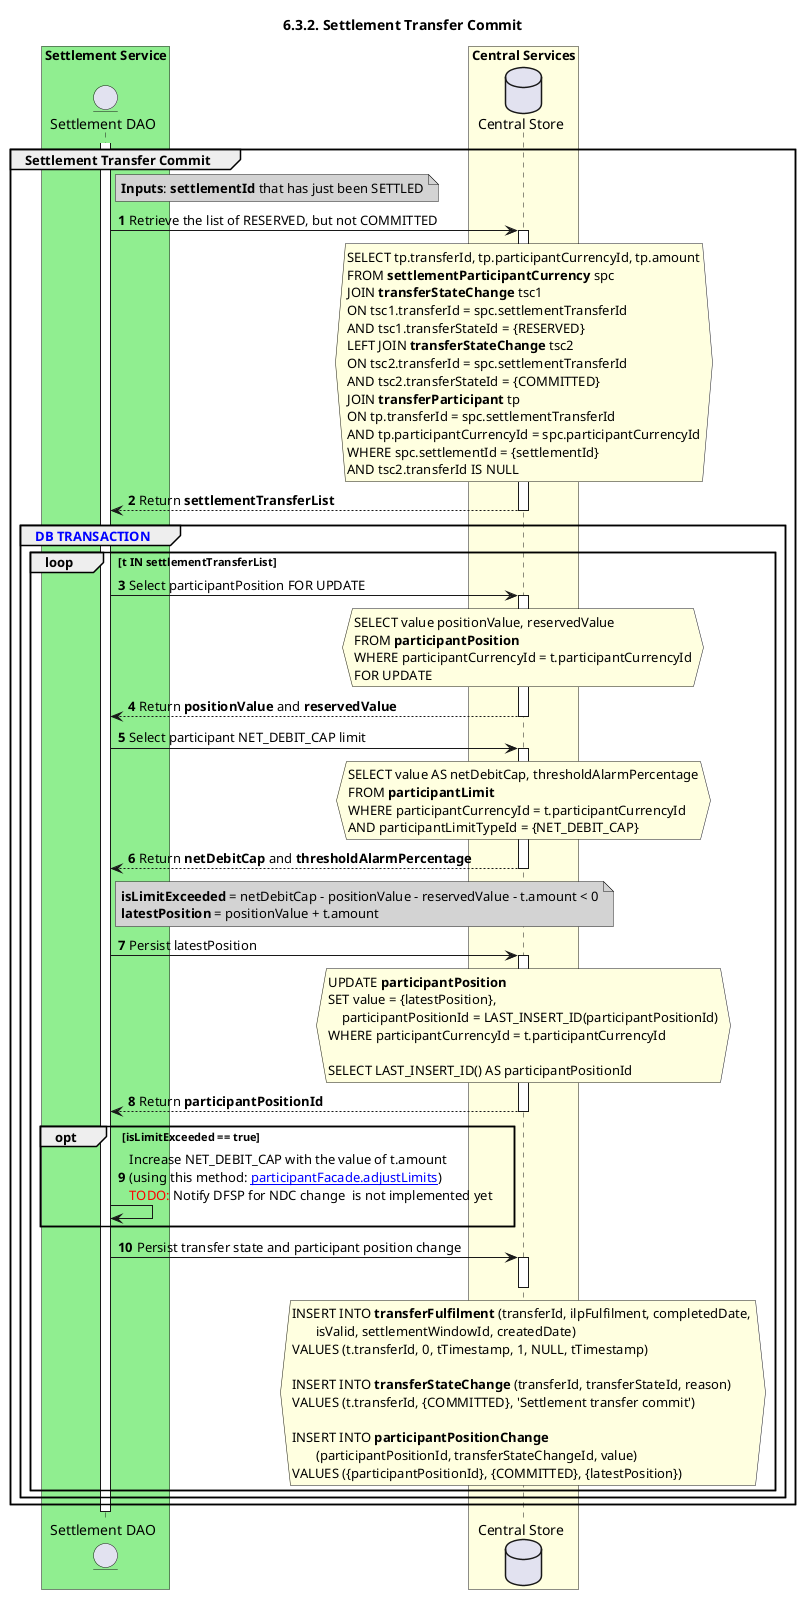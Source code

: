 @startuml
' declate title
title 6.3.2. Settlement Transfer Commit
autonumber

' declare actors
entity "Settlement DAO" as SETTLE_DAO
database "Central Store" as DB

box "Settlement Service" #lightgreen
    participant SETTLE_DAO
end box

box "Central Services" #lightyellow
    participant DB
end box

' start flow
activate SETTLE_DAO
group Settlement Transfer Commit
    note right of SETTLE_DAO #lightgray
        **Inputs**: **settlementId** that has just been SETTLED
    end note
    SETTLE_DAO -> DB: Retrieve the list of RESERVED, but not COMMITTED
    activate DB
    hnote over DB #lightyellow
        SELECT tp.transferId, tp.participantCurrencyId, tp.amount
        FROM **settlementParticipantCurrency** spc
        JOIN **transferStateChange** tsc1
        ON tsc1.transferId = spc.settlementTransferId
        AND tsc1.transferStateId = {RESERVED}
        LEFT JOIN **transferStateChange** tsc2
        ON tsc2.transferId = spc.settlementTransferId
        AND tsc2.transferStateId = {COMMITTED}
        JOIN **transferParticipant** tp
        ON tp.transferId = spc.settlementTransferId
        AND tp.participantCurrencyId = spc.participantCurrencyId
        WHERE spc.settlementId = {settlementId}
        AND tsc2.transferId IS NULL
    end hnote
    DB --> SETTLE_DAO: Return **settlementTransferList**
    deactivate DB
    group <color #blue>DB TRANSACTION</color>
        loop t IN settlementTransferList
            SETTLE_DAO -> DB: Select participantPosition FOR UPDATE
            activate DB
            hnote over DB #lightyellow
                SELECT value positionValue, reservedValue
                FROM **participantPosition**
                WHERE participantCurrencyId = t.participantCurrencyId
                FOR UPDATE
            end note
            DB --> SETTLE_DAO: Return **positionValue** and **reservedValue**
            deactivate DB
            SETTLE_DAO -> DB: Select participant NET_DEBIT_CAP limit
            activate DB
            hnote over DB #lightyellow
                SELECT value AS netDebitCap, thresholdAlarmPercentage
                FROM **participantLimit**
                WHERE participantCurrencyId = t.participantCurrencyId
                AND participantLimitTypeId = {NET_DEBIT_CAP}
            end note
            DB --> SETTLE_DAO: Return **netDebitCap** and **thresholdAlarmPercentage**
            deactivate DB
            note right of SETTLE_DAO #lightgray
                **isLimitExceeded** = netDebitCap - positionValue - reservedValue - t.amount < 0
                **latestPosition** = positionValue + t.amount
            end note
            SETTLE_DAO->DB: Persist latestPosition
            activate DB
            hnote over DB #lightyellow
                UPDATE **participantPosition**
                SET value = {latestPosition},
                    participantPositionId = LAST_INSERT_ID(participantPositionId)
                WHERE participantCurrencyId = t.participantCurrencyId

                SELECT LAST_INSERT_ID() AS participantPositionId
            end note
            DB-->SETTLE_DAO: Return **participantPositionId**
            deactivate DB
            opt isLimitExceeded == true
                SETTLE_DAO->SETTLE_DAO: Increase NET_DEBIT_CAP with the value of t.amount\n(using this method: [[https://github.com/mojaloop/central-ledger/blob/develop/src/models/participant/facade.js#L320 participantFacade.adjustLimits]])\n<color #red>TODO:</color> Notify DFSP for NDC change  is not implemented yet
            end
            deactivate DB
            SETTLE_DAO -> DB: Persist transfer state and participant position change
            hnote over DB #lightyellow
                INSERT INTO **transferFulfilment** (transferId, ilpFulfilment, completedDate, 
                       isValid, settlementWindowId, createdDate)
                VALUES (t.transferId, 0, tTimestamp, 1, NULL, tTimestamp)

                INSERT INTO **transferStateChange** (transferId, transferStateId, reason)
                VALUES (t.transferId, {COMMITTED}, 'Settlement transfer commit')

                INSERT INTO **participantPositionChange**
                       (participantPositionId, transferStateChangeId, value)
                VALUES ({participantPositionId}, {COMMITTED}, {latestPosition})
            end note
            activate DB
            deactivate DB
        end
    end
end
deactivate SETTLE_DAO

@enduml
